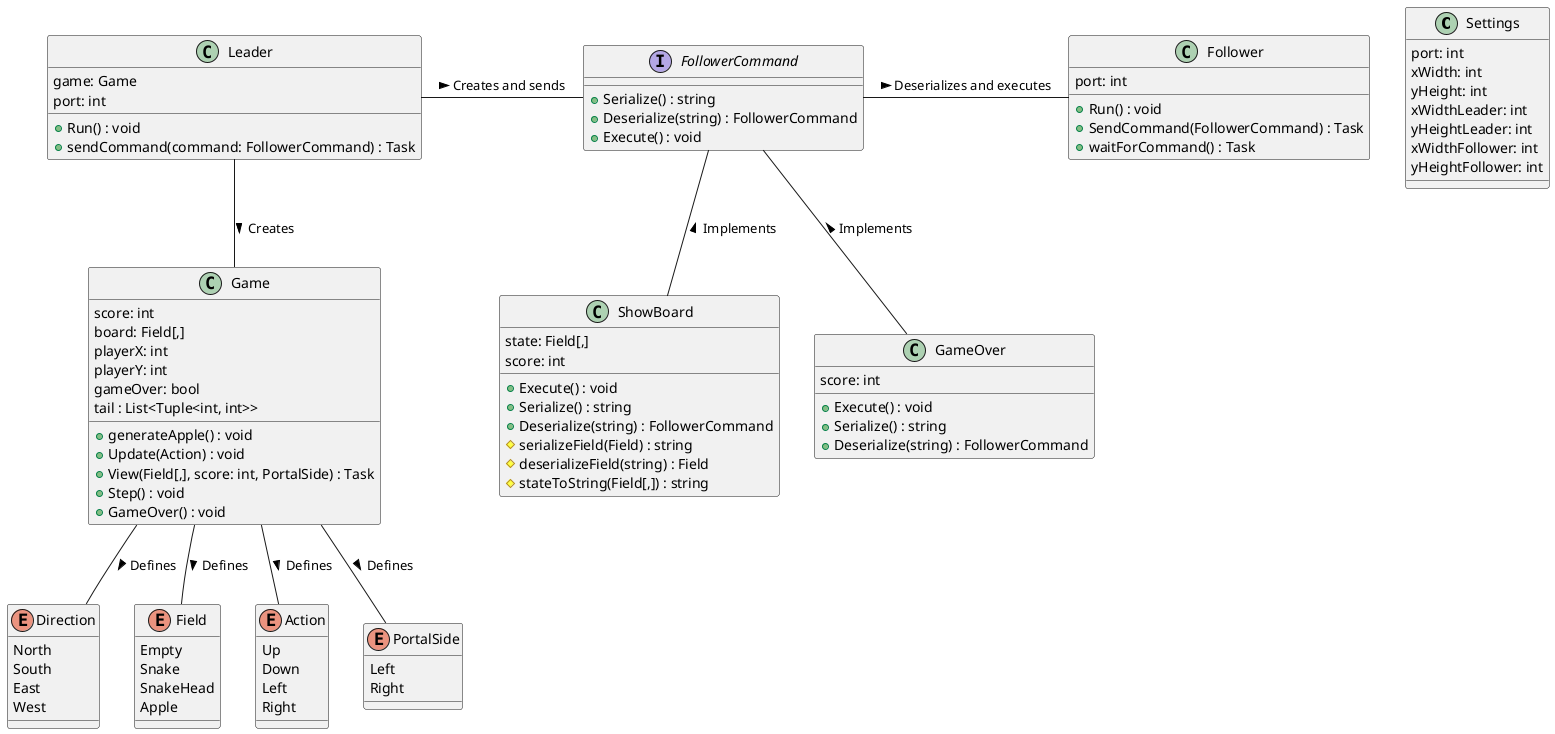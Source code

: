@startuml
class Settings {
    port: int
    xWidth: int
    yHeight: int
    xWidthLeader: int
    yHeightLeader: int
    xWidthFollower: int
    yHeightFollower: int
}
class Leader {
    game: Game
    port: int
    +Run() : void 
    +sendCommand(command: FollowerCommand) : Task
}
class Follower {
    port: int
    +Run() : void 
    +SendCommand(FollowerCommand) : Task
    +waitForCommand() : Task
}
class Game {
    score: int
    board: Field[,]
    playerX: int
    playerY: int
    gameOver: bool
    tail : List<Tuple<int, int>>
    +generateApple() : void
    +Update(Action) : void
    +View(Field[,], score: int, PortalSide) : Task
    +Step() : void
    +GameOver() : void
}
Game -- Direction : > Defines
Game -- Field : > Defines
Game -- Action : > Defines
Game -- PortalSide : > Defines

enum PortalSide {
    Left
    Right
}
enum Action {
    Up
    Down
    Left
    Right
}
enum Direction {
    North
    South
    East
    West
}
enum Field {
    Empty
    Snake
    SnakeHead
    Apple
}
interface FollowerCommand {
    +Serialize() : string
    +Deserialize(string) : FollowerCommand
    +Execute() : void
}
class ShowBoard {
    state: Field[,]
    score: int
    +Execute() : void
    +Serialize() : string
    +Deserialize(string) : FollowerCommand
    #serializeField(Field) : string
    #deserializeField(string) : Field
    #stateToString(Field[,]) : string
}
class GameOver {
    score: int
    +Execute() : void
    +Serialize() : string
    +Deserialize(string) : FollowerCommand
}


Leader -- Game: > Creates
Leader - FollowerCommand: > Creates and sends
FollowerCommand -- ShowBoard: < Implements
FollowerCommand -- GameOver: < Implements

FollowerCommand - Follower : Deserializes and executes >

@enduml
